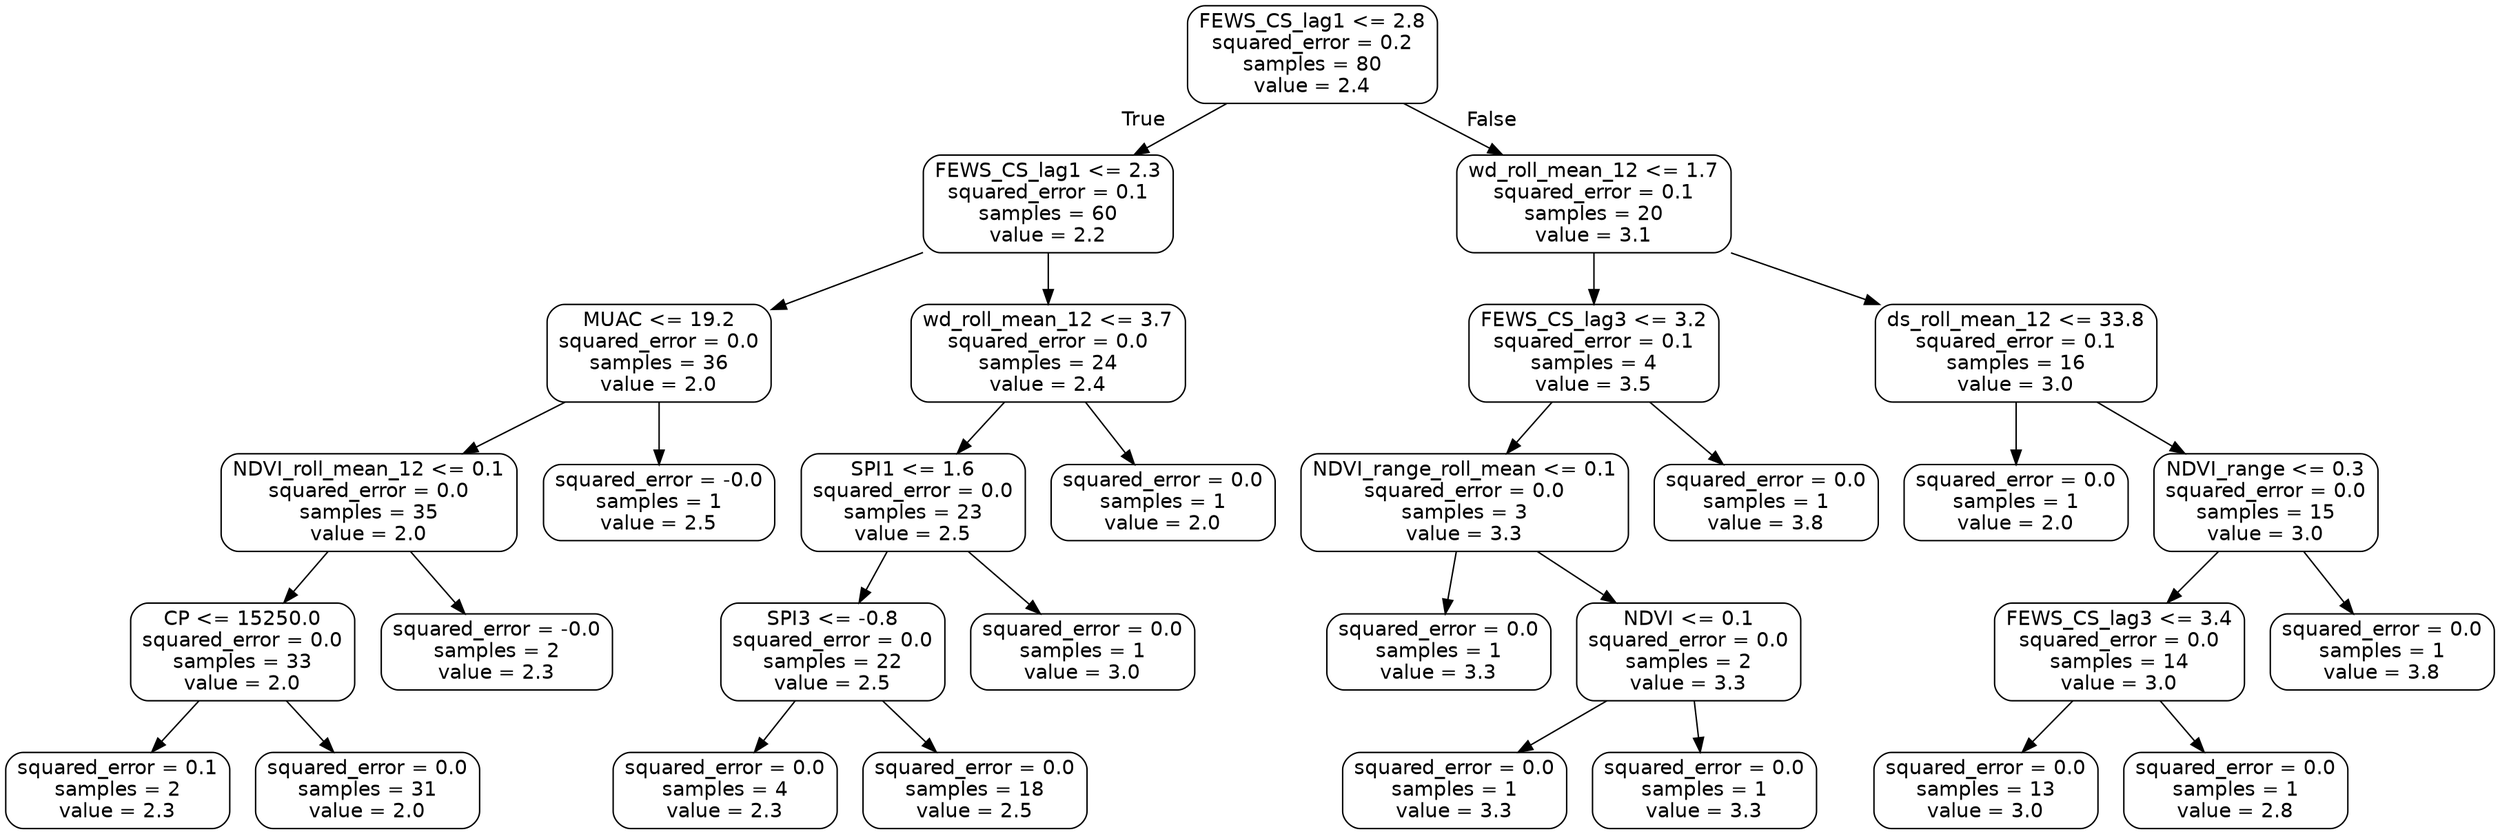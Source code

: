 digraph Tree {
node [shape=box, style="rounded", color="black", fontname="helvetica"] ;
edge [fontname="helvetica"] ;
0 [label="FEWS_CS_lag1 <= 2.8\nsquared_error = 0.2\nsamples = 80\nvalue = 2.4"] ;
1 [label="FEWS_CS_lag1 <= 2.3\nsquared_error = 0.1\nsamples = 60\nvalue = 2.2"] ;
0 -> 1 [labeldistance=2.5, labelangle=45, headlabel="True"] ;
2 [label="MUAC <= 19.2\nsquared_error = 0.0\nsamples = 36\nvalue = 2.0"] ;
1 -> 2 ;
3 [label="NDVI_roll_mean_12 <= 0.1\nsquared_error = 0.0\nsamples = 35\nvalue = 2.0"] ;
2 -> 3 ;
4 [label="CP <= 15250.0\nsquared_error = 0.0\nsamples = 33\nvalue = 2.0"] ;
3 -> 4 ;
5 [label="squared_error = 0.1\nsamples = 2\nvalue = 2.3"] ;
4 -> 5 ;
6 [label="squared_error = 0.0\nsamples = 31\nvalue = 2.0"] ;
4 -> 6 ;
7 [label="squared_error = -0.0\nsamples = 2\nvalue = 2.3"] ;
3 -> 7 ;
8 [label="squared_error = -0.0\nsamples = 1\nvalue = 2.5"] ;
2 -> 8 ;
9 [label="wd_roll_mean_12 <= 3.7\nsquared_error = 0.0\nsamples = 24\nvalue = 2.4"] ;
1 -> 9 ;
10 [label="SPI1 <= 1.6\nsquared_error = 0.0\nsamples = 23\nvalue = 2.5"] ;
9 -> 10 ;
11 [label="SPI3 <= -0.8\nsquared_error = 0.0\nsamples = 22\nvalue = 2.5"] ;
10 -> 11 ;
12 [label="squared_error = 0.0\nsamples = 4\nvalue = 2.3"] ;
11 -> 12 ;
13 [label="squared_error = 0.0\nsamples = 18\nvalue = 2.5"] ;
11 -> 13 ;
14 [label="squared_error = 0.0\nsamples = 1\nvalue = 3.0"] ;
10 -> 14 ;
15 [label="squared_error = 0.0\nsamples = 1\nvalue = 2.0"] ;
9 -> 15 ;
16 [label="wd_roll_mean_12 <= 1.7\nsquared_error = 0.1\nsamples = 20\nvalue = 3.1"] ;
0 -> 16 [labeldistance=2.5, labelangle=-45, headlabel="False"] ;
17 [label="FEWS_CS_lag3 <= 3.2\nsquared_error = 0.1\nsamples = 4\nvalue = 3.5"] ;
16 -> 17 ;
18 [label="NDVI_range_roll_mean <= 0.1\nsquared_error = 0.0\nsamples = 3\nvalue = 3.3"] ;
17 -> 18 ;
19 [label="squared_error = 0.0\nsamples = 1\nvalue = 3.3"] ;
18 -> 19 ;
20 [label="NDVI <= 0.1\nsquared_error = 0.0\nsamples = 2\nvalue = 3.3"] ;
18 -> 20 ;
21 [label="squared_error = 0.0\nsamples = 1\nvalue = 3.3"] ;
20 -> 21 ;
22 [label="squared_error = 0.0\nsamples = 1\nvalue = 3.3"] ;
20 -> 22 ;
23 [label="squared_error = 0.0\nsamples = 1\nvalue = 3.8"] ;
17 -> 23 ;
24 [label="ds_roll_mean_12 <= 33.8\nsquared_error = 0.1\nsamples = 16\nvalue = 3.0"] ;
16 -> 24 ;
25 [label="squared_error = 0.0\nsamples = 1\nvalue = 2.0"] ;
24 -> 25 ;
26 [label="NDVI_range <= 0.3\nsquared_error = 0.0\nsamples = 15\nvalue = 3.0"] ;
24 -> 26 ;
27 [label="FEWS_CS_lag3 <= 3.4\nsquared_error = 0.0\nsamples = 14\nvalue = 3.0"] ;
26 -> 27 ;
28 [label="squared_error = 0.0\nsamples = 13\nvalue = 3.0"] ;
27 -> 28 ;
29 [label="squared_error = 0.0\nsamples = 1\nvalue = 2.8"] ;
27 -> 29 ;
30 [label="squared_error = 0.0\nsamples = 1\nvalue = 3.8"] ;
26 -> 30 ;
}